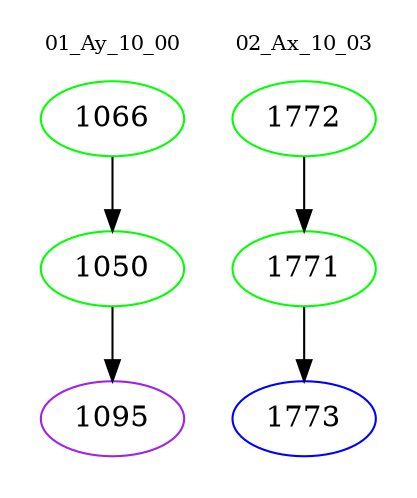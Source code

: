 digraph{
subgraph cluster_0 {
color = white
label = "01_Ay_10_00";
fontsize=10;
T0_1066 [label="1066", color="green"]
T0_1066 -> T0_1050 [color="black"]
T0_1050 [label="1050", color="green"]
T0_1050 -> T0_1095 [color="black"]
T0_1095 [label="1095", color="purple"]
}
subgraph cluster_1 {
color = white
label = "02_Ax_10_03";
fontsize=10;
T1_1772 [label="1772", color="green"]
T1_1772 -> T1_1771 [color="black"]
T1_1771 [label="1771", color="green"]
T1_1771 -> T1_1773 [color="black"]
T1_1773 [label="1773", color="blue"]
}
}

